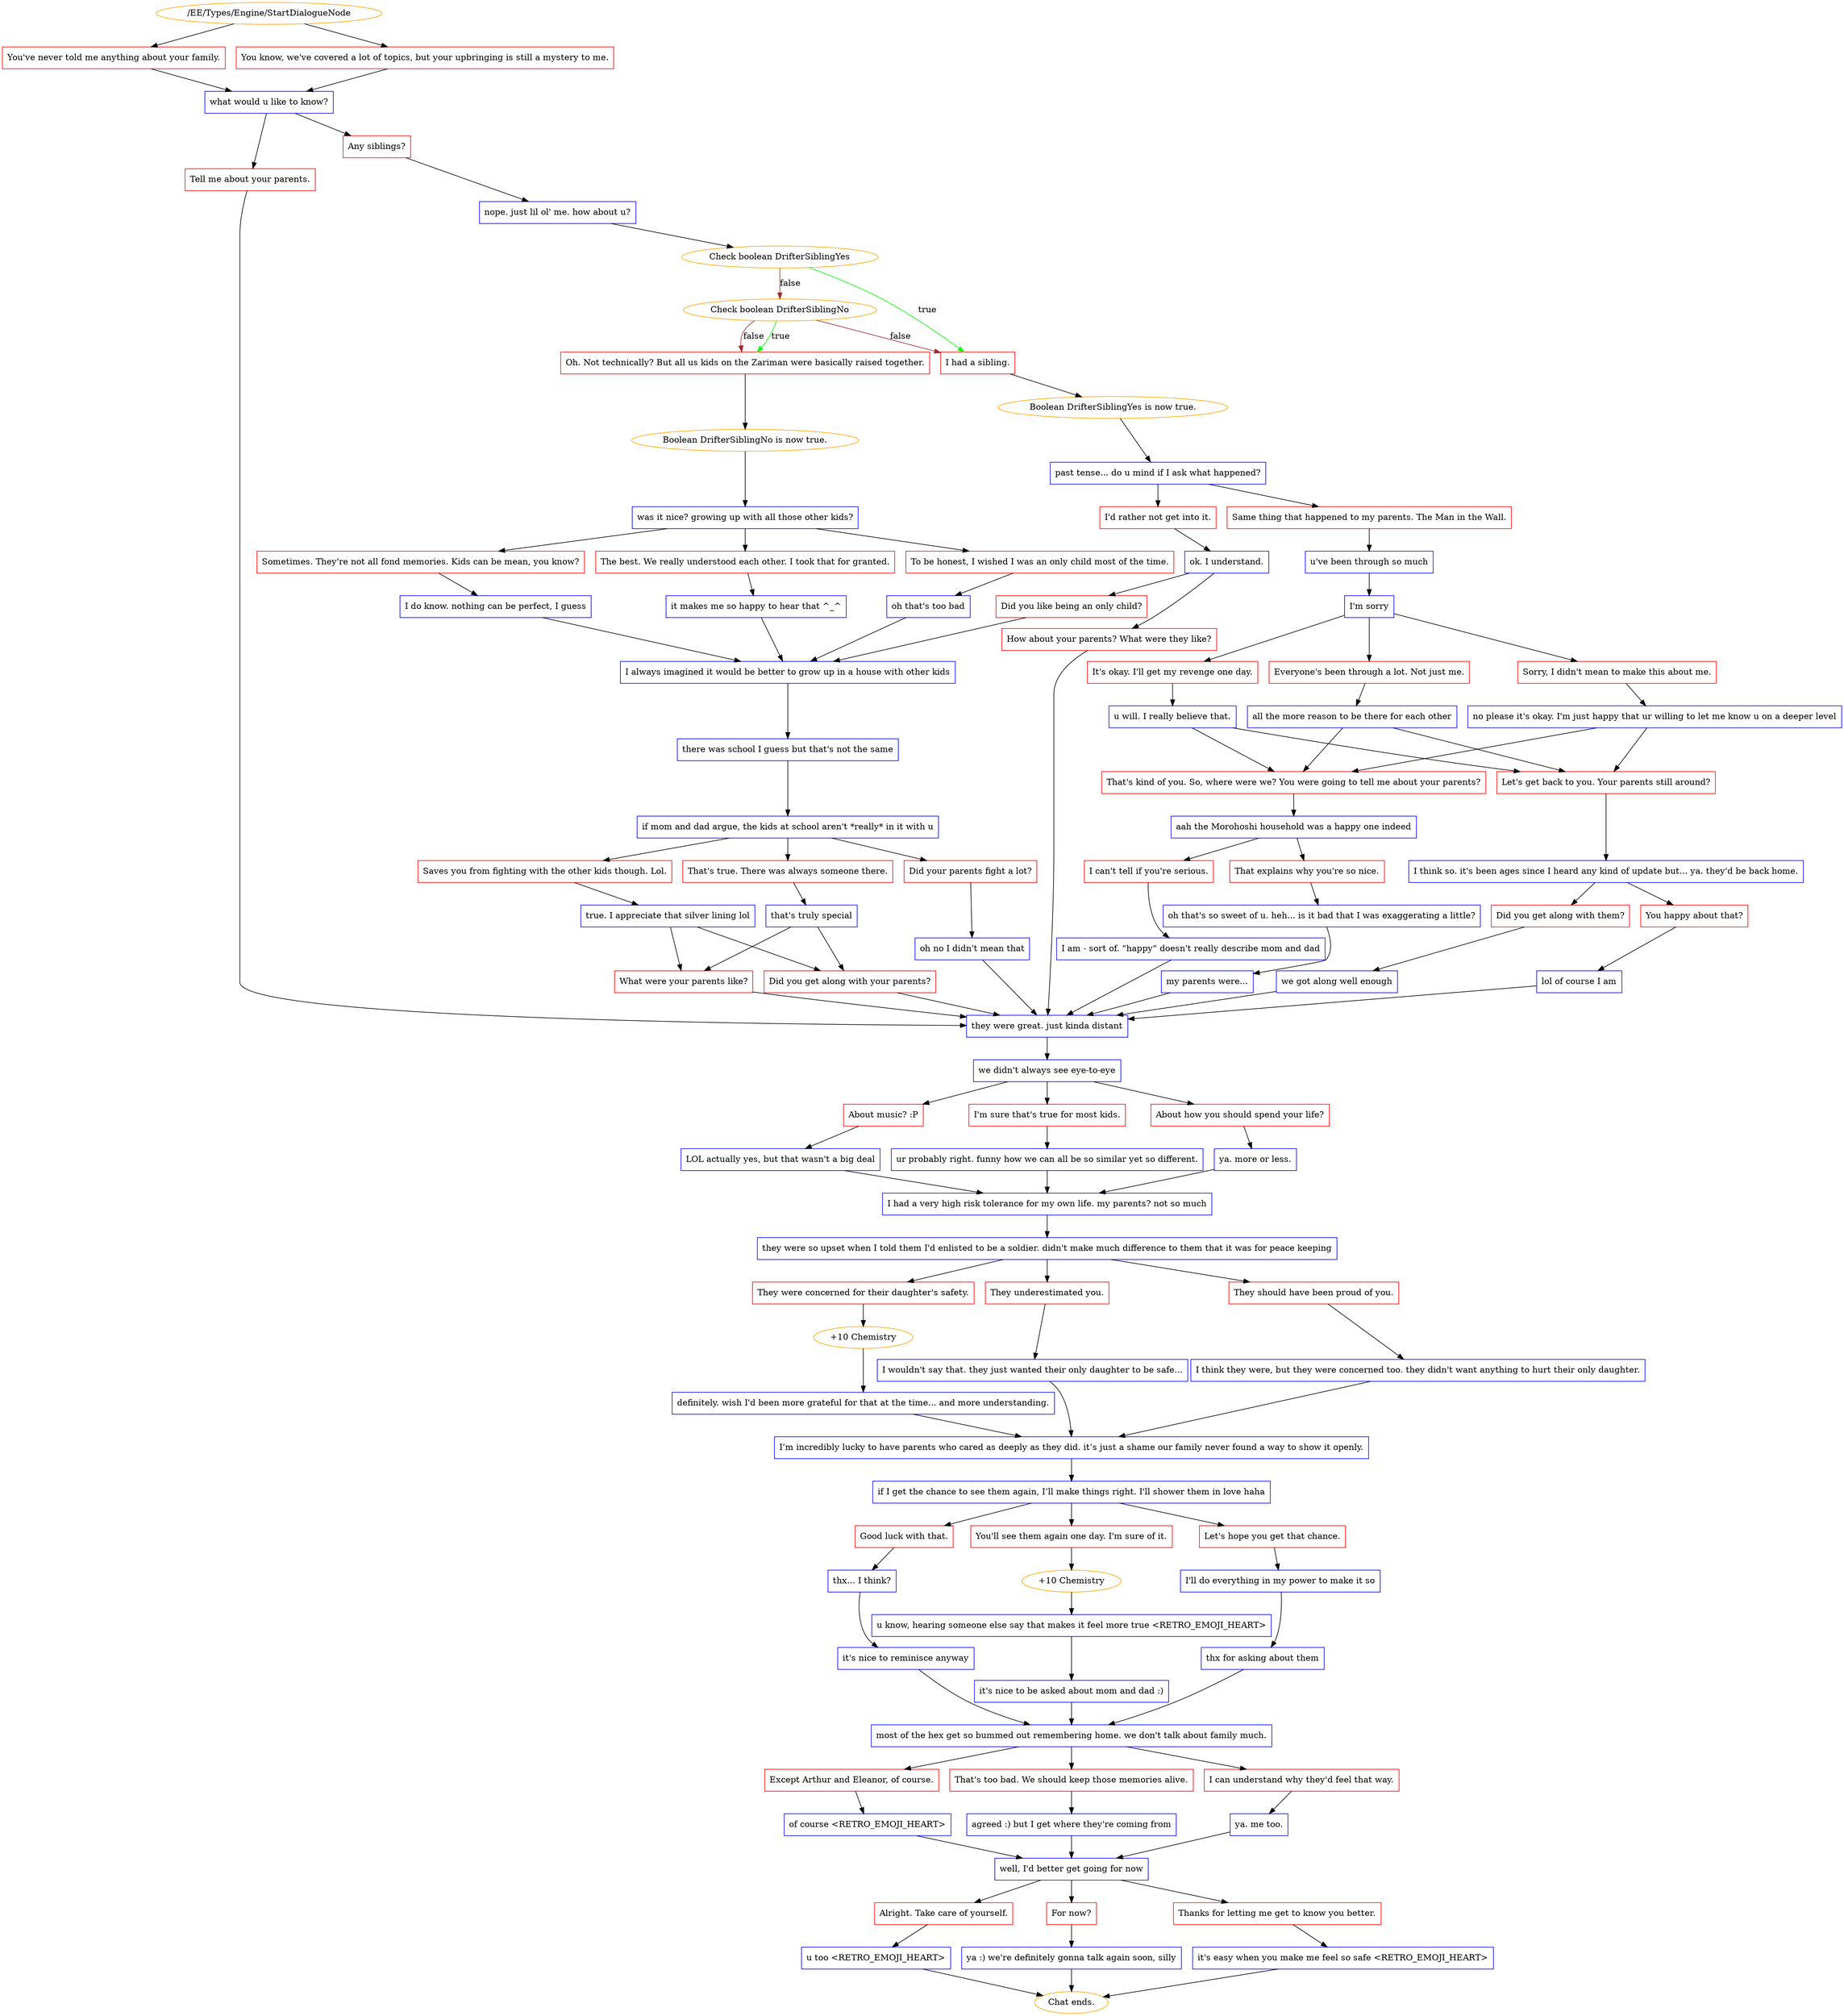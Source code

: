 digraph {
	2453 [label="/EE/Types/Engine/StartDialogueNode",color=orange];
		2453 -> 2454;
		2453 -> 2455;
	2454 [label="You've never told me anything about your family.",shape=box,color=red];
		2454 -> 2456;
	2455 [label="You know, we've covered a lot of topics, but your upbringing is still a mystery to me.",shape=box,color=red];
		2455 -> 2456;
	2456 [label="what would u like to know?",shape=box,color=blue];
		2456 -> 2458;
		2456 -> 2457;
	2458 [label="Tell me about your parents.",shape=box,color=red];
		2458 -> 2511;
	2457 [label="Any siblings?",shape=box,color=red];
		2457 -> 2459;
	2511 [label="they were great. just kinda distant",shape=box,color=blue];
		2511 -> 2512;
	2459 [label="nope. just lil ol' me. how about u?",shape=box,color=blue];
		2459 -> 2460;
	2512 [label="we didn't always see eye-to-eye",shape=box,color=blue];
		2512 -> 2515;
		2512 -> 2513;
		2512 -> 2514;
	2460 [label="Check boolean DrifterSiblingYes",color=orange];
		2460 -> 2462 [label=true,color=green];
		2460 -> 2461 [label=false,color=brown];
	2515 [label="About music? :P",shape=box,color=red];
		2515 -> 2517;
	2513 [label="I'm sure that's true for most kids.",shape=box,color=red];
		2513 -> 2516;
	2514 [label="About how you should spend your life?",shape=box,color=red];
		2514 -> 2518;
	2462 [label="I had a sibling.",shape=box,color=red];
		2462 -> 2464;
	2461 [label="Check boolean DrifterSiblingNo",color=orange];
		2461 -> 2463 [label=true,color=green];
		2461 -> 2462 [label=false,color=brown];
		2461 -> 2463 [label=false,color=brown];
	2517 [label="LOL actually yes, but that wasn't a big deal",shape=box,color=blue];
		2517 -> 2520;
	2516 [label="ur probably right. funny how we can all be so similar yet so different.",shape=box,color=blue];
		2516 -> 2520;
	2518 [label="ya. more or less.",shape=box,color=blue];
		2518 -> 2520;
	2464 [label="Boolean DrifterSiblingYes is now true.",color=orange];
		2464 -> 2466;
	2463 [label="Oh. Not technically? But all us kids on the Zariman were basically raised together.",shape=box,color=red];
		2463 -> 2465;
	2520 [label="I had a very high risk tolerance for my own life. my parents? not so much",shape=box,color=blue];
		2520 -> 2519;
	2466 [label="past tense... do u mind if I ask what happened?",shape=box,color=blue];
		2466 -> 2472;
		2466 -> 2471;
	2465 [label="Boolean DrifterSiblingNo is now true.",color=orange];
		2465 -> 2467;
	2519 [label="they were so upset when I told them I'd enlisted to be a soldier. didn't make much difference to them that it was for peace keeping",shape=box,color=blue];
		2519 -> 2522;
		2519 -> 2523;
		2519 -> 2521;
	2472 [label="Same thing that happened to my parents. The Man in the Wall.",shape=box,color=red];
		2472 -> 2474;
	2471 [label="I'd rather not get into it.",shape=box,color=red];
		2471 -> 2473;
	2467 [label="was it nice? growing up with all those other kids?",shape=box,color=blue];
		2467 -> 2469;
		2467 -> 2470;
		2467 -> 2468;
	2522 [label="They were concerned for their daughter's safety.",shape=box,color=red];
		2522 -> 2524;
	2523 [label="They underestimated you.",shape=box,color=red];
		2523 -> 2527;
	2521 [label="They should have been proud of you.",shape=box,color=red];
		2521 -> 2526;
	2474 [label="u've been through so much",shape=box,color=blue];
		2474 -> 2475;
	2473 [label="ok. I understand.",shape=box,color=blue];
		2473 -> 2476;
		2473 -> 2477;
	2469 [label="Sometimes. They're not all fond memories. Kids can be mean, you know?",shape=box,color=red];
		2469 -> 2480;
	2470 [label="The best. We really understood each other. I took that for granted.",shape=box,color=red];
		2470 -> 2479;
	2468 [label="To be honest, I wished I was an only child most of the time.",shape=box,color=red];
		2468 -> 2478;
	2524 [label="+10 Chemistry",color=orange];
		2524 -> 2525;
	2527 [label="I wouldn't say that. they just wanted their only daughter to be safe...",shape=box,color=blue];
		2527 -> 2528;
	2526 [label="I think they were, but they were concerned too. they didn't want anything to hurt their only daughter.",shape=box,color=blue];
		2526 -> 2528;
	2475 [label="I'm sorry",shape=box,color=blue];
		2475 -> 2486;
		2475 -> 2485;
		2475 -> 2488;
	2476 [label="Did you like being an only child?",shape=box,color=red];
		2476 -> 2481;
	2477 [label="How about your parents? What were they like?",shape=box,color=red];
		2477 -> 2511;
	2480 [label="I do know. nothing can be perfect, I guess",shape=box,color=blue];
		2480 -> 2481;
	2479 [label="it makes me so happy to hear that ^_^",shape=box,color=blue];
		2479 -> 2481;
	2478 [label="oh that's too bad",shape=box,color=blue];
		2478 -> 2481;
	2525 [label="definitely. wish I'd been more grateful for that at the time... and more understanding.",shape=box,color=blue];
		2525 -> 2528;
	2528 [label="I’m incredibly lucky to have parents who cared as deeply as they did. it’s just a shame our family never found a way to show it openly.",shape=box,color=blue];
		2528 -> 2529;
	2486 [label="Sorry, I didn't mean to make this about me.",shape=box,color=red];
		2486 -> 2489;
	2485 [label="It's okay. I'll get my revenge one day.",shape=box,color=red];
		2485 -> 2487;
	2488 [label="Everyone's been through a lot. Not just me.",shape=box,color=red];
		2488 -> 2484;
	2481 [label="I always imagined it would be better to grow up in a house with other kids",shape=box,color=blue];
		2481 -> 2482;
	2529 [label="if I get the chance to see them again, I’ll make things right. I'll shower them in love haha",shape=box,color=blue];
		2529 -> 2530;
		2529 -> 2531;
		2529 -> 2532;
	2489 [label="no please it's okay. I'm just happy that ur willing to let me know u on a deeper level",shape=box,color=blue];
		2489 -> 2491;
		2489 -> 2490;
	2487 [label="u will. I really believe that.",shape=box,color=blue];
		2487 -> 2491;
		2487 -> 2490;
	2484 [label="all the more reason to be there for each other",shape=box,color=blue];
		2484 -> 2491;
		2484 -> 2490;
	2482 [label="there was school I guess but that's not the same",shape=box,color=blue];
		2482 -> 2483;
	2530 [label="Good luck with that.",shape=box,color=red];
		2530 -> 2534;
	2531 [label="You'll see them again one day. I'm sure of it.",shape=box,color=red];
		2531 -> 2533;
	2532 [label="Let's hope you get that chance.",shape=box,color=red];
		2532 -> 2535;
	2491 [label="Let's get back to you. Your parents still around?",shape=box,color=red];
		2491 -> 2493;
	2490 [label="That's kind of you. So, where were we? You were going to tell me about your parents?",shape=box,color=red];
		2490 -> 2492;
	2483 [label="if mom and dad argue, the kids at school aren't *really* in it with u",shape=box,color=blue];
		2483 -> 2504;
		2483 -> 2503;
		2483 -> 2505;
	2534 [label="thx... I think?",shape=box,color=blue];
		2534 -> 2538;
	2533 [label="+10 Chemistry",color=orange];
		2533 -> 2536;
	2535 [label="I'll do everything in my power to make it so",shape=box,color=blue];
		2535 -> 2537;
	2493 [label="I think so. it's been ages since I heard any kind of update but... ya. they'd be back home.",shape=box,color=blue];
		2493 -> 2498;
		2493 -> 2495;
	2492 [label="aah the Morohoshi household was a happy one indeed",shape=box,color=blue];
		2492 -> 2494;
		2492 -> 2496;
	2504 [label="Saves you from fighting with the other kids though. Lol.",shape=box,color=red];
		2504 -> 2507;
	2503 [label="Did your parents fight a lot?",shape=box,color=red];
		2503 -> 2506;
	2505 [label="That's true. There was always someone there.",shape=box,color=red];
		2505 -> 2508;
	2538 [label="it's nice to reminisce anyway",shape=box,color=blue];
		2538 -> 2540;
	2536 [label="u know, hearing someone else say that makes it feel more true <RETRO_EMOJI_HEART>",shape=box,color=blue];
		2536 -> 2539;
	2537 [label="thx for asking about them",shape=box,color=blue];
		2537 -> 2540;
	2498 [label="You happy about that?",shape=box,color=red];
		2498 -> 2501;
	2495 [label="Did you get along with them?",shape=box,color=red];
		2495 -> 2500;
	2494 [label="I can't tell if you're serious.",shape=box,color=red];
		2494 -> 2499;
	2496 [label="That explains why you're so nice.",shape=box,color=red];
		2496 -> 2497;
	2507 [label="true. I appreciate that silver lining lol",shape=box,color=blue];
		2507 -> 2510;
		2507 -> 2509;
	2506 [label="oh no I didn't mean that",shape=box,color=blue];
		2506 -> 2511;
	2508 [label="that's truly special",shape=box,color=blue];
		2508 -> 2509;
		2508 -> 2510;
	2540 [label="most of the hex get so bummed out remembering home. we don't talk about family much.",shape=box,color=blue];
		2540 -> 2541;
		2540 -> 2542;
		2540 -> 2543;
	2539 [label="it's nice to be asked about mom and dad :)",shape=box,color=blue];
		2539 -> 2540;
	2501 [label="lol of course I am",shape=box,color=blue];
		2501 -> 2511;
	2500 [label="we got along well enough",shape=box,color=blue];
		2500 -> 2511;
	2499 [label="I am - sort of. \"happy\" doesn't really describe mom and dad",shape=box,color=blue];
		2499 -> 2511;
	2497 [label="oh that's so sweet of u. heh... is it bad that I was exaggerating a little?",shape=box,color=blue];
		2497 -> 2502;
	2510 [label="Did you get along with your parents?",shape=box,color=red];
		2510 -> 2511;
	2509 [label="What were your parents like?",shape=box,color=red];
		2509 -> 2511;
	2541 [label="Except Arthur and Eleanor, of course.",shape=box,color=red];
		2541 -> 2544;
	2542 [label="That's too bad. We should keep those memories alive.",shape=box,color=red];
		2542 -> 2546;
	2543 [label="I can understand why they'd feel that way.",shape=box,color=red];
		2543 -> 2545;
	2502 [label="my parents were...",shape=box,color=blue];
		2502 -> 2511;
	2544 [label="of course <RETRO_EMOJI_HEART>",shape=box,color=blue];
		2544 -> 2547;
	2546 [label="agreed :) but I get where they're coming from",shape=box,color=blue];
		2546 -> 2547;
	2545 [label="ya. me too.",shape=box,color=blue];
		2545 -> 2547;
	2547 [label="well, I'd better get going for now",shape=box,color=blue];
		2547 -> 2548;
		2547 -> 2553;
		2547 -> 2552;
	2548 [label="Alright. Take care of yourself.",shape=box,color=red];
		2548 -> 2551;
	2553 [label="For now?",shape=box,color=red];
		2553 -> 2550;
	2552 [label="Thanks for letting me get to know you better.",shape=box,color=red];
		2552 -> 2549;
	2551 [label="u too <RETRO_EMOJI_HEART>",shape=box,color=blue];
		2551 -> "Chat ends.";
	2550 [label="ya :) we're definitely gonna talk again soon, silly",shape=box,color=blue];
		2550 -> "Chat ends.";
	2549 [label="it's easy when you make me feel so safe <RETRO_EMOJI_HEART>",shape=box,color=blue];
		2549 -> "Chat ends.";
	"Chat ends." [color=orange];
}